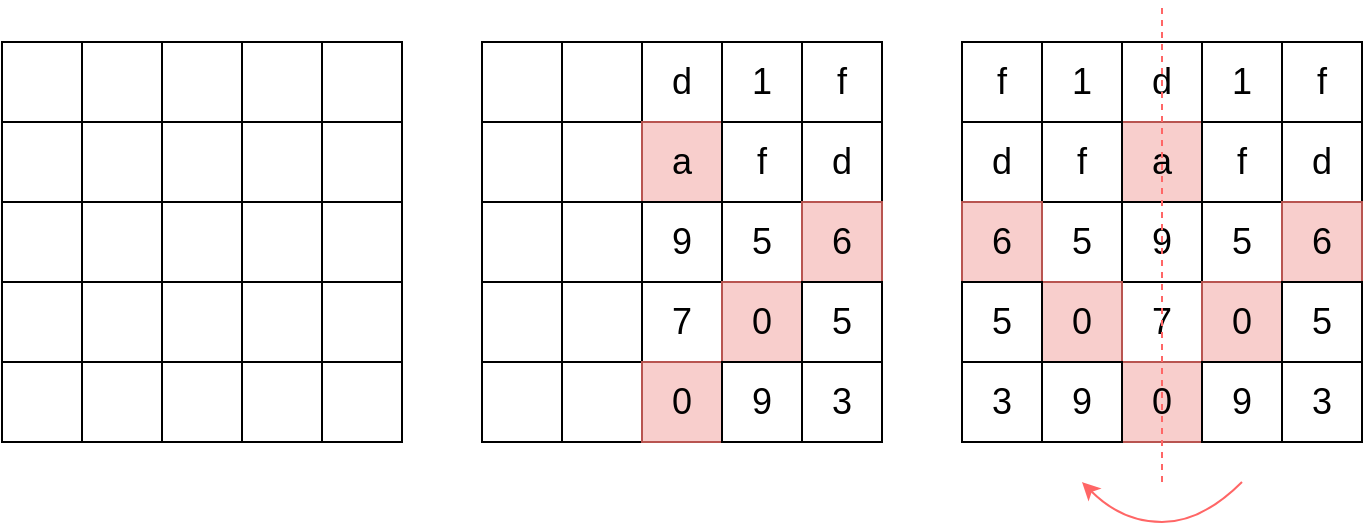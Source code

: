 <mxfile version="12.2.2" type="device" pages="1"><diagram id="k4Hc6gq_p-pX3fhbPXyj" name="ページ1"><mxGraphModel dx="512" dy="579" grid="1" gridSize="10" guides="1" tooltips="1" connect="1" arrows="1" fold="1" page="1" pageScale="1" pageWidth="827" pageHeight="1169" math="0" shadow="0"><root><mxCell id="0"/><mxCell id="1" parent="0"/><mxCell id="pz_lXAF3WbxBBXGFLXlZ-1" value="" style="rounded=0;whiteSpace=wrap;html=1;" vertex="1" parent="1"><mxGeometry x="40" y="40" width="40" height="40" as="geometry"/></mxCell><mxCell id="pz_lXAF3WbxBBXGFLXlZ-2" value="" style="rounded=0;whiteSpace=wrap;html=1;" vertex="1" parent="1"><mxGeometry x="80" y="40" width="40" height="40" as="geometry"/></mxCell><mxCell id="pz_lXAF3WbxBBXGFLXlZ-3" value="" style="rounded=0;whiteSpace=wrap;html=1;" vertex="1" parent="1"><mxGeometry x="120" y="40" width="40" height="40" as="geometry"/></mxCell><mxCell id="pz_lXAF3WbxBBXGFLXlZ-4" value="" style="rounded=0;whiteSpace=wrap;html=1;" vertex="1" parent="1"><mxGeometry x="160" y="40" width="40" height="40" as="geometry"/></mxCell><mxCell id="pz_lXAF3WbxBBXGFLXlZ-5" value="" style="rounded=0;whiteSpace=wrap;html=1;" vertex="1" parent="1"><mxGeometry x="200" y="40" width="40" height="40" as="geometry"/></mxCell><mxCell id="pz_lXAF3WbxBBXGFLXlZ-6" value="" style="rounded=0;whiteSpace=wrap;html=1;" vertex="1" parent="1"><mxGeometry x="40" y="80" width="40" height="40" as="geometry"/></mxCell><mxCell id="pz_lXAF3WbxBBXGFLXlZ-7" value="" style="rounded=0;whiteSpace=wrap;html=1;" vertex="1" parent="1"><mxGeometry x="80" y="80" width="40" height="40" as="geometry"/></mxCell><mxCell id="pz_lXAF3WbxBBXGFLXlZ-8" value="" style="rounded=0;whiteSpace=wrap;html=1;" vertex="1" parent="1"><mxGeometry x="120" y="80" width="40" height="40" as="geometry"/></mxCell><mxCell id="pz_lXAF3WbxBBXGFLXlZ-9" value="" style="rounded=0;whiteSpace=wrap;html=1;" vertex="1" parent="1"><mxGeometry x="160" y="80" width="40" height="40" as="geometry"/></mxCell><mxCell id="pz_lXAF3WbxBBXGFLXlZ-10" value="" style="rounded=0;whiteSpace=wrap;html=1;" vertex="1" parent="1"><mxGeometry x="200" y="80" width="40" height="40" as="geometry"/></mxCell><mxCell id="pz_lXAF3WbxBBXGFLXlZ-11" value="" style="rounded=0;whiteSpace=wrap;html=1;" vertex="1" parent="1"><mxGeometry x="40" y="120" width="40" height="40" as="geometry"/></mxCell><mxCell id="pz_lXAF3WbxBBXGFLXlZ-12" value="" style="rounded=0;whiteSpace=wrap;html=1;" vertex="1" parent="1"><mxGeometry x="80" y="120" width="40" height="40" as="geometry"/></mxCell><mxCell id="pz_lXAF3WbxBBXGFLXlZ-13" value="" style="rounded=0;whiteSpace=wrap;html=1;" vertex="1" parent="1"><mxGeometry x="120" y="120" width="40" height="40" as="geometry"/></mxCell><mxCell id="pz_lXAF3WbxBBXGFLXlZ-14" value="" style="rounded=0;whiteSpace=wrap;html=1;" vertex="1" parent="1"><mxGeometry x="160" y="120" width="40" height="40" as="geometry"/></mxCell><mxCell id="pz_lXAF3WbxBBXGFLXlZ-15" value="" style="rounded=0;whiteSpace=wrap;html=1;" vertex="1" parent="1"><mxGeometry x="200" y="120" width="40" height="40" as="geometry"/></mxCell><mxCell id="pz_lXAF3WbxBBXGFLXlZ-16" value="" style="rounded=0;whiteSpace=wrap;html=1;" vertex="1" parent="1"><mxGeometry x="40" y="160" width="40" height="40" as="geometry"/></mxCell><mxCell id="pz_lXAF3WbxBBXGFLXlZ-17" value="" style="rounded=0;whiteSpace=wrap;html=1;" vertex="1" parent="1"><mxGeometry x="80" y="160" width="40" height="40" as="geometry"/></mxCell><mxCell id="pz_lXAF3WbxBBXGFLXlZ-18" value="" style="rounded=0;whiteSpace=wrap;html=1;" vertex="1" parent="1"><mxGeometry x="120" y="160" width="40" height="40" as="geometry"/></mxCell><mxCell id="pz_lXAF3WbxBBXGFLXlZ-19" value="" style="rounded=0;whiteSpace=wrap;html=1;" vertex="1" parent="1"><mxGeometry x="160" y="160" width="40" height="40" as="geometry"/></mxCell><mxCell id="pz_lXAF3WbxBBXGFLXlZ-20" value="" style="rounded=0;whiteSpace=wrap;html=1;" vertex="1" parent="1"><mxGeometry x="200" y="160" width="40" height="40" as="geometry"/></mxCell><mxCell id="pz_lXAF3WbxBBXGFLXlZ-21" value="" style="rounded=0;whiteSpace=wrap;html=1;" vertex="1" parent="1"><mxGeometry x="40" y="200" width="40" height="40" as="geometry"/></mxCell><mxCell id="pz_lXAF3WbxBBXGFLXlZ-22" value="" style="rounded=0;whiteSpace=wrap;html=1;" vertex="1" parent="1"><mxGeometry x="80" y="200" width="40" height="40" as="geometry"/></mxCell><mxCell id="pz_lXAF3WbxBBXGFLXlZ-23" value="" style="rounded=0;whiteSpace=wrap;html=1;" vertex="1" parent="1"><mxGeometry x="120" y="200" width="40" height="40" as="geometry"/></mxCell><mxCell id="pz_lXAF3WbxBBXGFLXlZ-24" value="" style="rounded=0;whiteSpace=wrap;html=1;" vertex="1" parent="1"><mxGeometry x="160" y="200" width="40" height="40" as="geometry"/></mxCell><mxCell id="pz_lXAF3WbxBBXGFLXlZ-25" value="" style="rounded=0;whiteSpace=wrap;html=1;" vertex="1" parent="1"><mxGeometry x="200" y="200" width="40" height="40" as="geometry"/></mxCell><mxCell id="pz_lXAF3WbxBBXGFLXlZ-26" value="" style="rounded=0;whiteSpace=wrap;html=1;fontSize=18;" vertex="1" parent="1"><mxGeometry x="280" y="40" width="40" height="40" as="geometry"/></mxCell><mxCell id="pz_lXAF3WbxBBXGFLXlZ-27" value="" style="rounded=0;whiteSpace=wrap;html=1;fontSize=18;" vertex="1" parent="1"><mxGeometry x="320" y="40" width="40" height="40" as="geometry"/></mxCell><mxCell id="pz_lXAF3WbxBBXGFLXlZ-28" value="&lt;font style=&quot;font-size: 18px;&quot;&gt;d&lt;/font&gt;" style="rounded=0;whiteSpace=wrap;html=1;fontSize=18;" vertex="1" parent="1"><mxGeometry x="360" y="40" width="40" height="40" as="geometry"/></mxCell><mxCell id="pz_lXAF3WbxBBXGFLXlZ-29" value="1" style="rounded=0;whiteSpace=wrap;html=1;fontSize=18;" vertex="1" parent="1"><mxGeometry x="400" y="40" width="40" height="40" as="geometry"/></mxCell><mxCell id="pz_lXAF3WbxBBXGFLXlZ-30" value="f" style="rounded=0;whiteSpace=wrap;html=1;fontSize=18;" vertex="1" parent="1"><mxGeometry x="440" y="40" width="40" height="40" as="geometry"/></mxCell><mxCell id="pz_lXAF3WbxBBXGFLXlZ-31" value="" style="rounded=0;whiteSpace=wrap;html=1;fontSize=18;" vertex="1" parent="1"><mxGeometry x="280" y="80" width="40" height="40" as="geometry"/></mxCell><mxCell id="pz_lXAF3WbxBBXGFLXlZ-32" value="" style="rounded=0;whiteSpace=wrap;html=1;fontSize=18;" vertex="1" parent="1"><mxGeometry x="320" y="80" width="40" height="40" as="geometry"/></mxCell><mxCell id="pz_lXAF3WbxBBXGFLXlZ-33" value="a" style="rounded=0;whiteSpace=wrap;html=1;fontSize=18;fillColor=#f8cecc;strokeColor=#b85450;" vertex="1" parent="1"><mxGeometry x="360" y="80" width="40" height="40" as="geometry"/></mxCell><mxCell id="pz_lXAF3WbxBBXGFLXlZ-34" value="f" style="rounded=0;whiteSpace=wrap;html=1;fontSize=18;" vertex="1" parent="1"><mxGeometry x="400" y="80" width="40" height="40" as="geometry"/></mxCell><mxCell id="pz_lXAF3WbxBBXGFLXlZ-35" value="d" style="rounded=0;whiteSpace=wrap;html=1;fontSize=18;" vertex="1" parent="1"><mxGeometry x="440" y="80" width="40" height="40" as="geometry"/></mxCell><mxCell id="pz_lXAF3WbxBBXGFLXlZ-36" value="" style="rounded=0;whiteSpace=wrap;html=1;fontSize=18;" vertex="1" parent="1"><mxGeometry x="280" y="120" width="40" height="40" as="geometry"/></mxCell><mxCell id="pz_lXAF3WbxBBXGFLXlZ-37" value="" style="rounded=0;whiteSpace=wrap;html=1;fontSize=18;" vertex="1" parent="1"><mxGeometry x="320" y="120" width="40" height="40" as="geometry"/></mxCell><mxCell id="pz_lXAF3WbxBBXGFLXlZ-38" value="9" style="rounded=0;whiteSpace=wrap;html=1;fontSize=18;" vertex="1" parent="1"><mxGeometry x="360" y="120" width="40" height="40" as="geometry"/></mxCell><mxCell id="pz_lXAF3WbxBBXGFLXlZ-39" value="5" style="rounded=0;whiteSpace=wrap;html=1;fontSize=18;" vertex="1" parent="1"><mxGeometry x="400" y="120" width="40" height="40" as="geometry"/></mxCell><mxCell id="pz_lXAF3WbxBBXGFLXlZ-40" value="6" style="rounded=0;whiteSpace=wrap;html=1;fontSize=18;fillColor=#f8cecc;strokeColor=#b85450;" vertex="1" parent="1"><mxGeometry x="440" y="120" width="40" height="40" as="geometry"/></mxCell><mxCell id="pz_lXAF3WbxBBXGFLXlZ-41" value="" style="rounded=0;whiteSpace=wrap;html=1;fontSize=18;" vertex="1" parent="1"><mxGeometry x="280" y="160" width="40" height="40" as="geometry"/></mxCell><mxCell id="pz_lXAF3WbxBBXGFLXlZ-42" value="" style="rounded=0;whiteSpace=wrap;html=1;fontSize=18;" vertex="1" parent="1"><mxGeometry x="320" y="160" width="40" height="40" as="geometry"/></mxCell><mxCell id="pz_lXAF3WbxBBXGFLXlZ-43" value="7" style="rounded=0;whiteSpace=wrap;html=1;fontSize=18;" vertex="1" parent="1"><mxGeometry x="360" y="160" width="40" height="40" as="geometry"/></mxCell><mxCell id="pz_lXAF3WbxBBXGFLXlZ-44" value="0" style="rounded=0;whiteSpace=wrap;html=1;fontSize=18;fillColor=#f8cecc;strokeColor=#b85450;" vertex="1" parent="1"><mxGeometry x="400" y="160" width="40" height="40" as="geometry"/></mxCell><mxCell id="pz_lXAF3WbxBBXGFLXlZ-45" value="5" style="rounded=0;whiteSpace=wrap;html=1;fontSize=18;" vertex="1" parent="1"><mxGeometry x="440" y="160" width="40" height="40" as="geometry"/></mxCell><mxCell id="pz_lXAF3WbxBBXGFLXlZ-46" value="" style="rounded=0;whiteSpace=wrap;html=1;fontSize=18;" vertex="1" parent="1"><mxGeometry x="280" y="200" width="40" height="40" as="geometry"/></mxCell><mxCell id="pz_lXAF3WbxBBXGFLXlZ-47" value="" style="rounded=0;whiteSpace=wrap;html=1;fontSize=18;" vertex="1" parent="1"><mxGeometry x="320" y="200" width="40" height="40" as="geometry"/></mxCell><mxCell id="pz_lXAF3WbxBBXGFLXlZ-48" value="0" style="rounded=0;whiteSpace=wrap;html=1;fontSize=18;fillColor=#f8cecc;strokeColor=#b85450;" vertex="1" parent="1"><mxGeometry x="360" y="200" width="40" height="40" as="geometry"/></mxCell><mxCell id="pz_lXAF3WbxBBXGFLXlZ-49" value="9" style="rounded=0;whiteSpace=wrap;html=1;fontSize=18;" vertex="1" parent="1"><mxGeometry x="400" y="200" width="40" height="40" as="geometry"/></mxCell><mxCell id="pz_lXAF3WbxBBXGFLXlZ-50" value="3" style="rounded=0;whiteSpace=wrap;html=1;fontSize=18;" vertex="1" parent="1"><mxGeometry x="440" y="200" width="40" height="40" as="geometry"/></mxCell><mxCell id="pz_lXAF3WbxBBXGFLXlZ-53" value="&lt;font style=&quot;font-size: 18px;&quot;&gt;d&lt;/font&gt;" style="rounded=0;whiteSpace=wrap;html=1;fontSize=18;" vertex="1" parent="1"><mxGeometry x="600" y="40" width="40" height="40" as="geometry"/></mxCell><mxCell id="pz_lXAF3WbxBBXGFLXlZ-54" value="1" style="rounded=0;whiteSpace=wrap;html=1;fontSize=18;" vertex="1" parent="1"><mxGeometry x="640" y="40" width="40" height="40" as="geometry"/></mxCell><mxCell id="pz_lXAF3WbxBBXGFLXlZ-55" value="f" style="rounded=0;whiteSpace=wrap;html=1;fontSize=18;" vertex="1" parent="1"><mxGeometry x="680" y="40" width="40" height="40" as="geometry"/></mxCell><mxCell id="pz_lXAF3WbxBBXGFLXlZ-58" value="a" style="rounded=0;whiteSpace=wrap;html=1;fontSize=18;fillColor=#f8cecc;strokeColor=#b85450;" vertex="1" parent="1"><mxGeometry x="600" y="80" width="40" height="40" as="geometry"/></mxCell><mxCell id="pz_lXAF3WbxBBXGFLXlZ-59" value="f" style="rounded=0;whiteSpace=wrap;html=1;fontSize=18;" vertex="1" parent="1"><mxGeometry x="640" y="80" width="40" height="40" as="geometry"/></mxCell><mxCell id="pz_lXAF3WbxBBXGFLXlZ-60" value="d" style="rounded=0;whiteSpace=wrap;html=1;fontSize=18;" vertex="1" parent="1"><mxGeometry x="680" y="80" width="40" height="40" as="geometry"/></mxCell><mxCell id="pz_lXAF3WbxBBXGFLXlZ-63" value="9" style="rounded=0;whiteSpace=wrap;html=1;fontSize=18;" vertex="1" parent="1"><mxGeometry x="600" y="120" width="40" height="40" as="geometry"/></mxCell><mxCell id="pz_lXAF3WbxBBXGFLXlZ-64" value="5" style="rounded=0;whiteSpace=wrap;html=1;fontSize=18;" vertex="1" parent="1"><mxGeometry x="640" y="120" width="40" height="40" as="geometry"/></mxCell><mxCell id="pz_lXAF3WbxBBXGFLXlZ-65" value="6" style="rounded=0;whiteSpace=wrap;html=1;fontSize=18;fillColor=#f8cecc;strokeColor=#b85450;" vertex="1" parent="1"><mxGeometry x="680" y="120" width="40" height="40" as="geometry"/></mxCell><mxCell id="pz_lXAF3WbxBBXGFLXlZ-68" value="7" style="rounded=0;whiteSpace=wrap;html=1;fontSize=18;" vertex="1" parent="1"><mxGeometry x="600" y="160" width="40" height="40" as="geometry"/></mxCell><mxCell id="pz_lXAF3WbxBBXGFLXlZ-69" value="0" style="rounded=0;whiteSpace=wrap;html=1;fontSize=18;fillColor=#f8cecc;strokeColor=#b85450;" vertex="1" parent="1"><mxGeometry x="640" y="160" width="40" height="40" as="geometry"/></mxCell><mxCell id="pz_lXAF3WbxBBXGFLXlZ-70" value="5" style="rounded=0;whiteSpace=wrap;html=1;fontSize=18;" vertex="1" parent="1"><mxGeometry x="680" y="160" width="40" height="40" as="geometry"/></mxCell><mxCell id="pz_lXAF3WbxBBXGFLXlZ-73" value="0" style="rounded=0;whiteSpace=wrap;html=1;fontSize=18;fillColor=#f8cecc;strokeColor=#b85450;" vertex="1" parent="1"><mxGeometry x="600" y="200" width="40" height="40" as="geometry"/></mxCell><mxCell id="pz_lXAF3WbxBBXGFLXlZ-74" value="9" style="rounded=0;whiteSpace=wrap;html=1;fontSize=18;" vertex="1" parent="1"><mxGeometry x="640" y="200" width="40" height="40" as="geometry"/></mxCell><mxCell id="pz_lXAF3WbxBBXGFLXlZ-75" value="3" style="rounded=0;whiteSpace=wrap;html=1;fontSize=18;" vertex="1" parent="1"><mxGeometry x="680" y="200" width="40" height="40" as="geometry"/></mxCell><mxCell id="pz_lXAF3WbxBBXGFLXlZ-76" value="1" style="rounded=0;whiteSpace=wrap;html=1;fontSize=18;" vertex="1" parent="1"><mxGeometry x="560" y="40" width="40" height="40" as="geometry"/></mxCell><mxCell id="pz_lXAF3WbxBBXGFLXlZ-77" value="f" style="rounded=0;whiteSpace=wrap;html=1;fontSize=18;" vertex="1" parent="1"><mxGeometry x="560" y="80" width="40" height="40" as="geometry"/></mxCell><mxCell id="pz_lXAF3WbxBBXGFLXlZ-78" value="5" style="rounded=0;whiteSpace=wrap;html=1;fontSize=18;" vertex="1" parent="1"><mxGeometry x="560" y="120" width="40" height="40" as="geometry"/></mxCell><mxCell id="pz_lXAF3WbxBBXGFLXlZ-79" value="0" style="rounded=0;whiteSpace=wrap;html=1;fontSize=18;fillColor=#f8cecc;strokeColor=#b85450;" vertex="1" parent="1"><mxGeometry x="560" y="160" width="40" height="40" as="geometry"/></mxCell><mxCell id="pz_lXAF3WbxBBXGFLXlZ-80" value="9" style="rounded=0;whiteSpace=wrap;html=1;fontSize=18;" vertex="1" parent="1"><mxGeometry x="560" y="200" width="40" height="40" as="geometry"/></mxCell><mxCell id="pz_lXAF3WbxBBXGFLXlZ-81" value="f" style="rounded=0;whiteSpace=wrap;html=1;fontSize=18;" vertex="1" parent="1"><mxGeometry x="520" y="40" width="40" height="40" as="geometry"/></mxCell><mxCell id="pz_lXAF3WbxBBXGFLXlZ-82" value="d" style="rounded=0;whiteSpace=wrap;html=1;fontSize=18;" vertex="1" parent="1"><mxGeometry x="520" y="80" width="40" height="40" as="geometry"/></mxCell><mxCell id="pz_lXAF3WbxBBXGFLXlZ-83" value="6" style="rounded=0;whiteSpace=wrap;html=1;fontSize=18;fillColor=#f8cecc;strokeColor=#b85450;" vertex="1" parent="1"><mxGeometry x="520" y="120" width="40" height="40" as="geometry"/></mxCell><mxCell id="pz_lXAF3WbxBBXGFLXlZ-84" value="5" style="rounded=0;whiteSpace=wrap;html=1;fontSize=18;" vertex="1" parent="1"><mxGeometry x="520" y="160" width="40" height="40" as="geometry"/></mxCell><mxCell id="pz_lXAF3WbxBBXGFLXlZ-85" value="3" style="rounded=0;whiteSpace=wrap;html=1;fontSize=18;" vertex="1" parent="1"><mxGeometry x="520" y="200" width="40" height="40" as="geometry"/></mxCell><mxCell id="pz_lXAF3WbxBBXGFLXlZ-86" value="" style="endArrow=none;dashed=1;html=1;fontSize=18;fillColor=#e1d5e7;strokeColor=#FF6666;" edge="1" parent="1"><mxGeometry width="50" height="50" relative="1" as="geometry"><mxPoint x="620" y="260" as="sourcePoint"/><mxPoint x="620" y="20" as="targetPoint"/></mxGeometry></mxCell><mxCell id="pz_lXAF3WbxBBXGFLXlZ-87" value="" style="curved=1;endArrow=classic;html=1;fontSize=18;fillColor=#f8cecc;strokeColor=#FF6666;" edge="1" parent="1"><mxGeometry width="50" height="50" relative="1" as="geometry"><mxPoint x="660" y="260" as="sourcePoint"/><mxPoint x="580" y="260" as="targetPoint"/><Array as="points"><mxPoint x="640" y="280"/><mxPoint x="600" y="280"/></Array></mxGeometry></mxCell></root></mxGraphModel></diagram></mxfile>